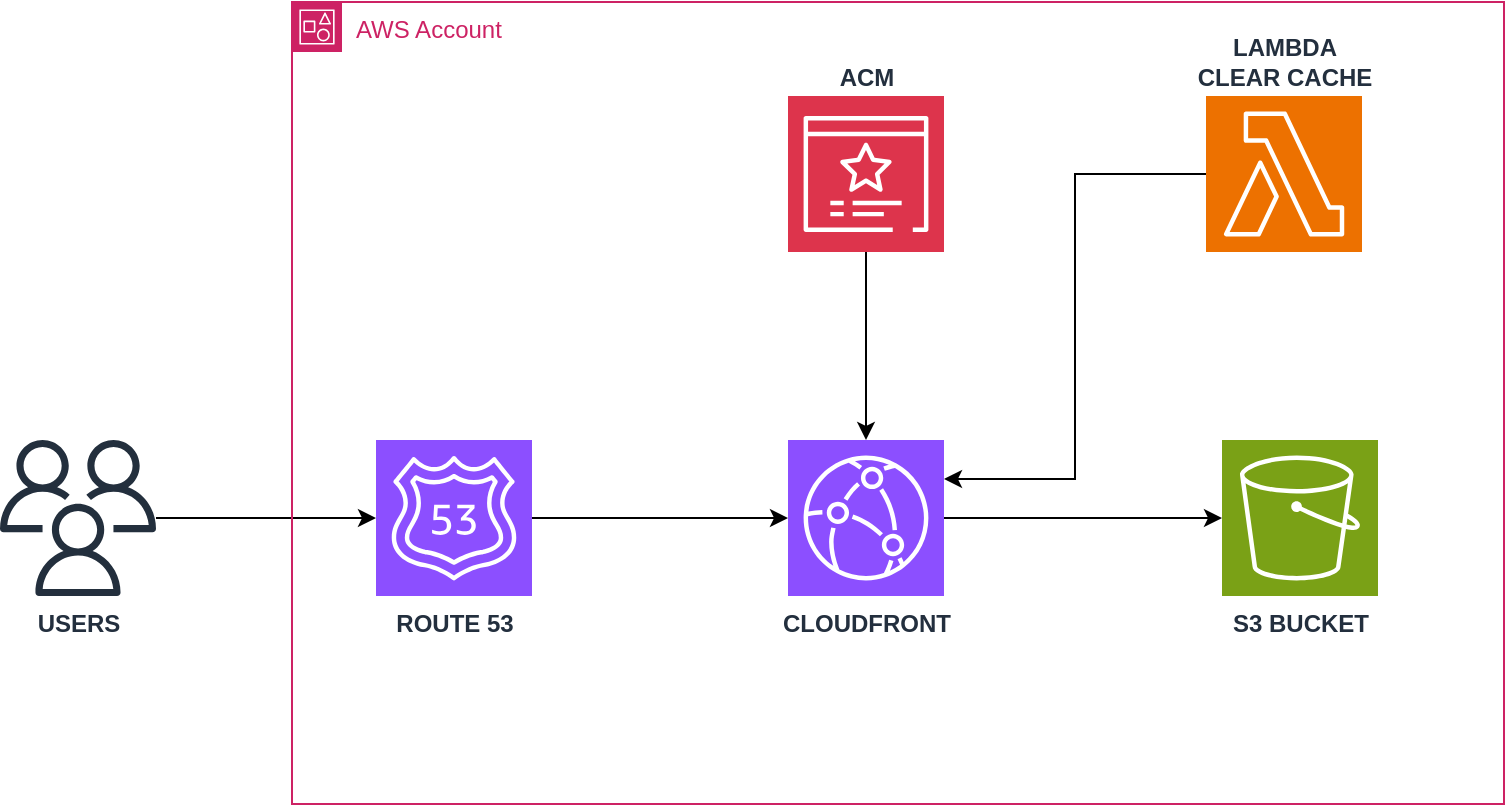 <mxfile version="22.1.11" type="github">
  <diagram name="Page-1" id="UlDoWZxu-9f_f8u_j0Yc">
    <mxGraphModel dx="954" dy="595" grid="0" gridSize="10" guides="1" tooltips="1" connect="1" arrows="1" fold="1" page="1" pageScale="1" pageWidth="1100" pageHeight="850" math="0" shadow="0">
      <root>
        <mxCell id="0" />
        <mxCell id="1" parent="0" />
        <mxCell id="W_sfDYXOPDdSJqehdhN7-1" value="S3 BUCKET" style="sketch=0;points=[[0,0,0],[0.25,0,0],[0.5,0,0],[0.75,0,0],[1,0,0],[0,1,0],[0.25,1,0],[0.5,1,0],[0.75,1,0],[1,1,0],[0,0.25,0],[0,0.5,0],[0,0.75,0],[1,0.25,0],[1,0.5,0],[1,0.75,0]];outlineConnect=0;fontColor=#232F3E;fillColor=#7AA116;strokeColor=#ffffff;dashed=0;verticalLabelPosition=bottom;verticalAlign=top;align=center;html=1;fontSize=12;fontStyle=1;aspect=fixed;shape=mxgraph.aws4.resourceIcon;resIcon=mxgraph.aws4.s3;" vertex="1" parent="1">
          <mxGeometry x="672" y="301" width="78" height="78" as="geometry" />
        </mxCell>
        <mxCell id="W_sfDYXOPDdSJqehdhN7-2" value="CLOUDFRONT" style="sketch=0;points=[[0,0,0],[0.25,0,0],[0.5,0,0],[0.75,0,0],[1,0,0],[0,1,0],[0.25,1,0],[0.5,1,0],[0.75,1,0],[1,1,0],[0,0.25,0],[0,0.5,0],[0,0.75,0],[1,0.25,0],[1,0.5,0],[1,0.75,0]];outlineConnect=0;fontColor=#232F3E;fillColor=#8C4FFF;strokeColor=#ffffff;dashed=0;verticalLabelPosition=bottom;verticalAlign=top;align=center;html=1;fontSize=12;fontStyle=1;aspect=fixed;shape=mxgraph.aws4.resourceIcon;resIcon=mxgraph.aws4.cloudfront;" vertex="1" parent="1">
          <mxGeometry x="455" y="301" width="78" height="78" as="geometry" />
        </mxCell>
        <mxCell id="W_sfDYXOPDdSJqehdhN7-4" value="ACM" style="sketch=0;points=[[0,0,0],[0.25,0,0],[0.5,0,0],[0.75,0,0],[1,0,0],[0,1,0],[0.25,1,0],[0.5,1,0],[0.75,1,0],[1,1,0],[0,0.25,0],[0,0.5,0],[0,0.75,0],[1,0.25,0],[1,0.5,0],[1,0.75,0]];outlineConnect=0;fontColor=#232F3E;fillColor=#DD344C;strokeColor=#ffffff;dashed=0;verticalLabelPosition=top;verticalAlign=bottom;align=center;html=1;fontSize=12;fontStyle=1;aspect=fixed;shape=mxgraph.aws4.resourceIcon;resIcon=mxgraph.aws4.certificate_manager_3;labelPosition=center;" vertex="1" parent="1">
          <mxGeometry x="455" y="129" width="78" height="78" as="geometry" />
        </mxCell>
        <mxCell id="W_sfDYXOPDdSJqehdhN7-9" style="edgeStyle=orthogonalEdgeStyle;rounded=0;orthogonalLoop=1;jettySize=auto;html=1;" edge="1" parent="1" source="W_sfDYXOPDdSJqehdhN7-5" target="W_sfDYXOPDdSJqehdhN7-2">
          <mxGeometry relative="1" as="geometry" />
        </mxCell>
        <mxCell id="W_sfDYXOPDdSJqehdhN7-5" value="ROUTE 53" style="sketch=0;points=[[0,0,0],[0.25,0,0],[0.5,0,0],[0.75,0,0],[1,0,0],[0,1,0],[0.25,1,0],[0.5,1,0],[0.75,1,0],[1,1,0],[0,0.25,0],[0,0.5,0],[0,0.75,0],[1,0.25,0],[1,0.5,0],[1,0.75,0]];outlineConnect=0;fontColor=#232F3E;fillColor=#8C4FFF;strokeColor=#ffffff;dashed=0;verticalLabelPosition=bottom;verticalAlign=top;align=center;html=1;fontSize=12;fontStyle=1;aspect=fixed;shape=mxgraph.aws4.resourceIcon;resIcon=mxgraph.aws4.route_53;" vertex="1" parent="1">
          <mxGeometry x="249" y="301" width="78" height="78" as="geometry" />
        </mxCell>
        <mxCell id="W_sfDYXOPDdSJqehdhN7-10" style="edgeStyle=orthogonalEdgeStyle;rounded=0;orthogonalLoop=1;jettySize=auto;html=1;" edge="1" parent="1" source="W_sfDYXOPDdSJqehdhN7-6" target="W_sfDYXOPDdSJqehdhN7-5">
          <mxGeometry relative="1" as="geometry" />
        </mxCell>
        <mxCell id="W_sfDYXOPDdSJqehdhN7-6" value="USERS" style="sketch=0;outlineConnect=0;fontColor=#232F3E;gradientColor=none;fillColor=#232F3D;strokeColor=none;dashed=0;verticalLabelPosition=bottom;verticalAlign=top;align=center;html=1;fontSize=12;fontStyle=1;aspect=fixed;pointerEvents=1;shape=mxgraph.aws4.users;" vertex="1" parent="1">
          <mxGeometry x="61" y="301" width="78" height="78" as="geometry" />
        </mxCell>
        <mxCell id="W_sfDYXOPDdSJqehdhN7-7" style="edgeStyle=orthogonalEdgeStyle;rounded=0;orthogonalLoop=1;jettySize=auto;html=1;entryX=0.5;entryY=0;entryDx=0;entryDy=0;entryPerimeter=0;" edge="1" parent="1" source="W_sfDYXOPDdSJqehdhN7-4" target="W_sfDYXOPDdSJqehdhN7-2">
          <mxGeometry relative="1" as="geometry" />
        </mxCell>
        <mxCell id="W_sfDYXOPDdSJqehdhN7-8" style="edgeStyle=orthogonalEdgeStyle;rounded=0;orthogonalLoop=1;jettySize=auto;html=1;entryX=0;entryY=0.5;entryDx=0;entryDy=0;entryPerimeter=0;" edge="1" parent="1" source="W_sfDYXOPDdSJqehdhN7-2" target="W_sfDYXOPDdSJqehdhN7-1">
          <mxGeometry relative="1" as="geometry" />
        </mxCell>
        <mxCell id="W_sfDYXOPDdSJqehdhN7-11" value="AWS Account" style="points=[[0,0],[0.25,0],[0.5,0],[0.75,0],[1,0],[1,0.25],[1,0.5],[1,0.75],[1,1],[0.75,1],[0.5,1],[0.25,1],[0,1],[0,0.75],[0,0.5],[0,0.25]];outlineConnect=0;gradientColor=none;html=1;whiteSpace=wrap;fontSize=12;fontStyle=0;container=1;pointerEvents=0;collapsible=0;recursiveResize=0;shape=mxgraph.aws4.group;grIcon=mxgraph.aws4.group_account;strokeColor=#CD2264;fillColor=none;verticalAlign=top;align=left;spacingLeft=30;fontColor=#CD2264;dashed=0;" vertex="1" parent="1">
          <mxGeometry x="207" y="82" width="606" height="401" as="geometry" />
        </mxCell>
        <mxCell id="W_sfDYXOPDdSJqehdhN7-12" value="LAMBDA&lt;br&gt;CLEAR CACHE" style="sketch=0;points=[[0,0,0],[0.25,0,0],[0.5,0,0],[0.75,0,0],[1,0,0],[0,1,0],[0.25,1,0],[0.5,1,0],[0.75,1,0],[1,1,0],[0,0.25,0],[0,0.5,0],[0,0.75,0],[1,0.25,0],[1,0.5,0],[1,0.75,0]];outlineConnect=0;fontColor=#232F3E;fillColor=#ED7100;strokeColor=#ffffff;dashed=0;verticalLabelPosition=top;verticalAlign=bottom;align=center;html=1;fontSize=12;fontStyle=1;aspect=fixed;shape=mxgraph.aws4.resourceIcon;resIcon=mxgraph.aws4.lambda;labelPosition=center;" vertex="1" parent="W_sfDYXOPDdSJqehdhN7-11">
          <mxGeometry x="457" y="47" width="78" height="78" as="geometry" />
        </mxCell>
        <mxCell id="W_sfDYXOPDdSJqehdhN7-14" style="edgeStyle=orthogonalEdgeStyle;rounded=0;orthogonalLoop=1;jettySize=auto;html=1;entryX=1;entryY=0.25;entryDx=0;entryDy=0;entryPerimeter=0;" edge="1" parent="1" source="W_sfDYXOPDdSJqehdhN7-12" target="W_sfDYXOPDdSJqehdhN7-2">
          <mxGeometry relative="1" as="geometry" />
        </mxCell>
      </root>
    </mxGraphModel>
  </diagram>
</mxfile>
